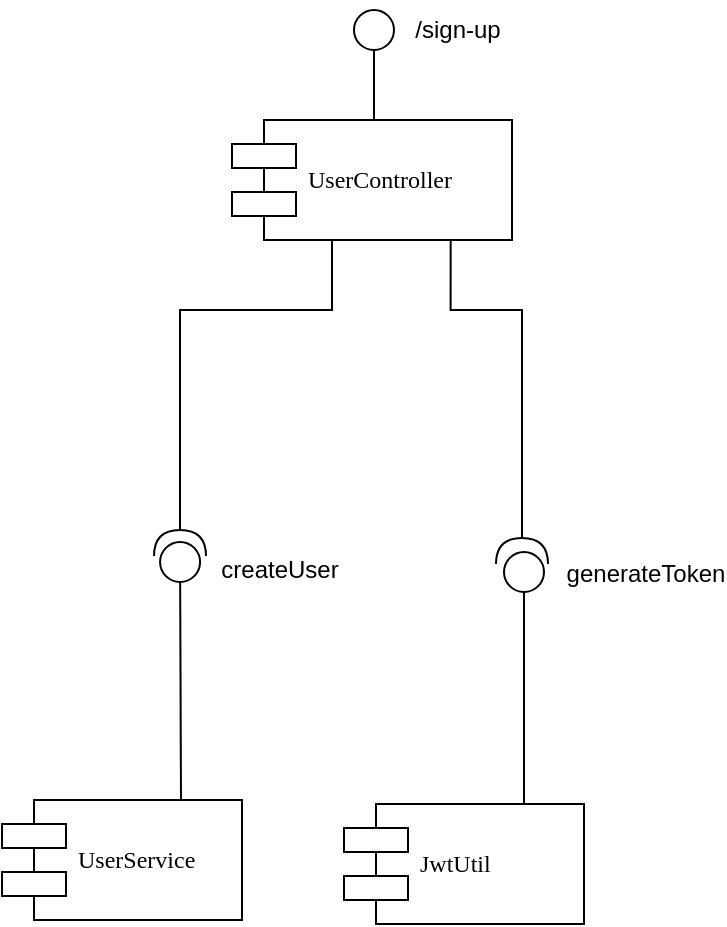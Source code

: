 <mxfile version="22.1.2" type="device">
  <diagram name="Page-1" id="5f0bae14-7c28-e335-631c-24af17079c00">
    <mxGraphModel dx="1736" dy="1118" grid="1" gridSize="10" guides="1" tooltips="1" connect="1" arrows="1" fold="1" page="1" pageScale="1" pageWidth="1100" pageHeight="850" background="none" math="0" shadow="0">
      <root>
        <mxCell id="0" />
        <mxCell id="1" parent="0" />
        <mxCell id="DhgIICfmiY38zywv67UX-20" style="edgeStyle=orthogonalEdgeStyle;rounded=0;orthogonalLoop=1;jettySize=auto;html=1;exitX=0.25;exitY=1;exitDx=0;exitDy=0;endArrow=halfCircle;endFill=0;endSize=11;" parent="1" edge="1">
          <mxGeometry relative="1" as="geometry">
            <mxPoint x="463" y="368" as="targetPoint" />
            <mxPoint x="539" y="205" as="sourcePoint" />
            <Array as="points">
              <mxPoint x="539" y="245" />
              <mxPoint x="463" y="245" />
            </Array>
          </mxGeometry>
        </mxCell>
        <mxCell id="39150e848f15840c-7" value="UserController" style="shape=component;align=left;spacingLeft=36;rounded=0;shadow=0;comic=0;labelBackgroundColor=none;strokeWidth=1;fontFamily=Verdana;fontSize=12;html=1;" parent="1" vertex="1">
          <mxGeometry x="489" y="150" width="140" height="60" as="geometry" />
        </mxCell>
        <mxCell id="39150e848f15840c-9" value="" style="ellipse;whiteSpace=wrap;html=1;rounded=0;shadow=0;comic=0;labelBackgroundColor=none;strokeWidth=1;fontFamily=Verdana;fontSize=12;align=center;" parent="1" vertex="1">
          <mxGeometry x="550" y="95" width="20" height="20" as="geometry" />
        </mxCell>
        <mxCell id="DhgIICfmiY38zywv67UX-9" style="edgeStyle=orthogonalEdgeStyle;rounded=0;orthogonalLoop=1;jettySize=auto;html=1;exitX=0.75;exitY=0;exitDx=0;exitDy=0;endArrow=circle;endFill=0;endSize=9;" parent="1" source="39150e848f15840c-10" edge="1">
          <mxGeometry relative="1" as="geometry">
            <mxPoint x="635" y="365" as="targetPoint" />
          </mxGeometry>
        </mxCell>
        <mxCell id="39150e848f15840c-10" value="JwtUtil" style="shape=component;align=left;spacingLeft=36;rounded=0;shadow=0;comic=0;labelBackgroundColor=none;strokeWidth=1;fontFamily=Verdana;fontSize=12;html=1;" parent="1" vertex="1">
          <mxGeometry x="545" y="492" width="120" height="60" as="geometry" />
        </mxCell>
        <mxCell id="39150e848f15840c-13" style="edgeStyle=elbowEdgeStyle;rounded=0;html=1;labelBackgroundColor=none;startArrow=none;startFill=0;startSize=8;endArrow=none;endFill=0;endSize=16;fontFamily=Verdana;fontSize=12;" parent="1" source="39150e848f15840c-9" target="39150e848f15840c-7" edge="1">
          <mxGeometry relative="1" as="geometry" />
        </mxCell>
        <mxCell id="DhgIICfmiY38zywv67UX-2" value="" style="edgeStyle=orthogonalEdgeStyle;rounded=0;orthogonalLoop=1;jettySize=auto;html=1;exitX=0.75;exitY=0;exitDx=0;exitDy=0;endArrow=circle;endFill=0;strokeWidth=1;endSize=9;" parent="1" edge="1">
          <mxGeometry relative="1" as="geometry">
            <mxPoint x="463" y="360" as="targetPoint" />
            <mxPoint x="493" y="490" as="sourcePoint" />
          </mxGeometry>
        </mxCell>
        <mxCell id="DhgIICfmiY38zywv67UX-1" value="UserService" style="shape=component;align=left;spacingLeft=36;rounded=0;shadow=0;comic=0;labelBackgroundColor=none;strokeWidth=1;fontFamily=Verdana;fontSize=12;html=1;" parent="1" vertex="1">
          <mxGeometry x="374" y="490" width="120" height="60" as="geometry" />
        </mxCell>
        <mxCell id="DhgIICfmiY38zywv67UX-6" value="createUser" style="text;html=1;strokeColor=none;fillColor=none;align=center;verticalAlign=middle;whiteSpace=wrap;rounded=0;" parent="1" vertex="1">
          <mxGeometry x="483" y="360" width="60" height="30" as="geometry" />
        </mxCell>
        <mxCell id="DhgIICfmiY38zywv67UX-10" value="generateToken" style="text;html=1;strokeColor=none;fillColor=none;align=center;verticalAlign=middle;whiteSpace=wrap;rounded=0;" parent="1" vertex="1">
          <mxGeometry x="666" y="362" width="60" height="30" as="geometry" />
        </mxCell>
        <mxCell id="DhgIICfmiY38zywv67UX-23" style="edgeStyle=orthogonalEdgeStyle;rounded=0;orthogonalLoop=1;jettySize=auto;html=1;endArrow=halfCircle;endFill=0;endSize=11;exitX=0.781;exitY=0.996;exitDx=0;exitDy=0;exitPerimeter=0;" parent="1" source="39150e848f15840c-7" edge="1">
          <mxGeometry relative="1" as="geometry">
            <mxPoint x="634" y="372" as="targetPoint" />
            <mxPoint x="600" y="215" as="sourcePoint" />
            <Array as="points">
              <mxPoint x="599" y="245" />
              <mxPoint x="634" y="245" />
            </Array>
          </mxGeometry>
        </mxCell>
        <mxCell id="DhgIICfmiY38zywv67UX-29" value="/sign-up" style="text;html=1;strokeColor=none;fillColor=none;align=center;verticalAlign=middle;whiteSpace=wrap;rounded=0;" parent="1" vertex="1">
          <mxGeometry x="572" y="90" width="60" height="30" as="geometry" />
        </mxCell>
      </root>
    </mxGraphModel>
  </diagram>
</mxfile>
